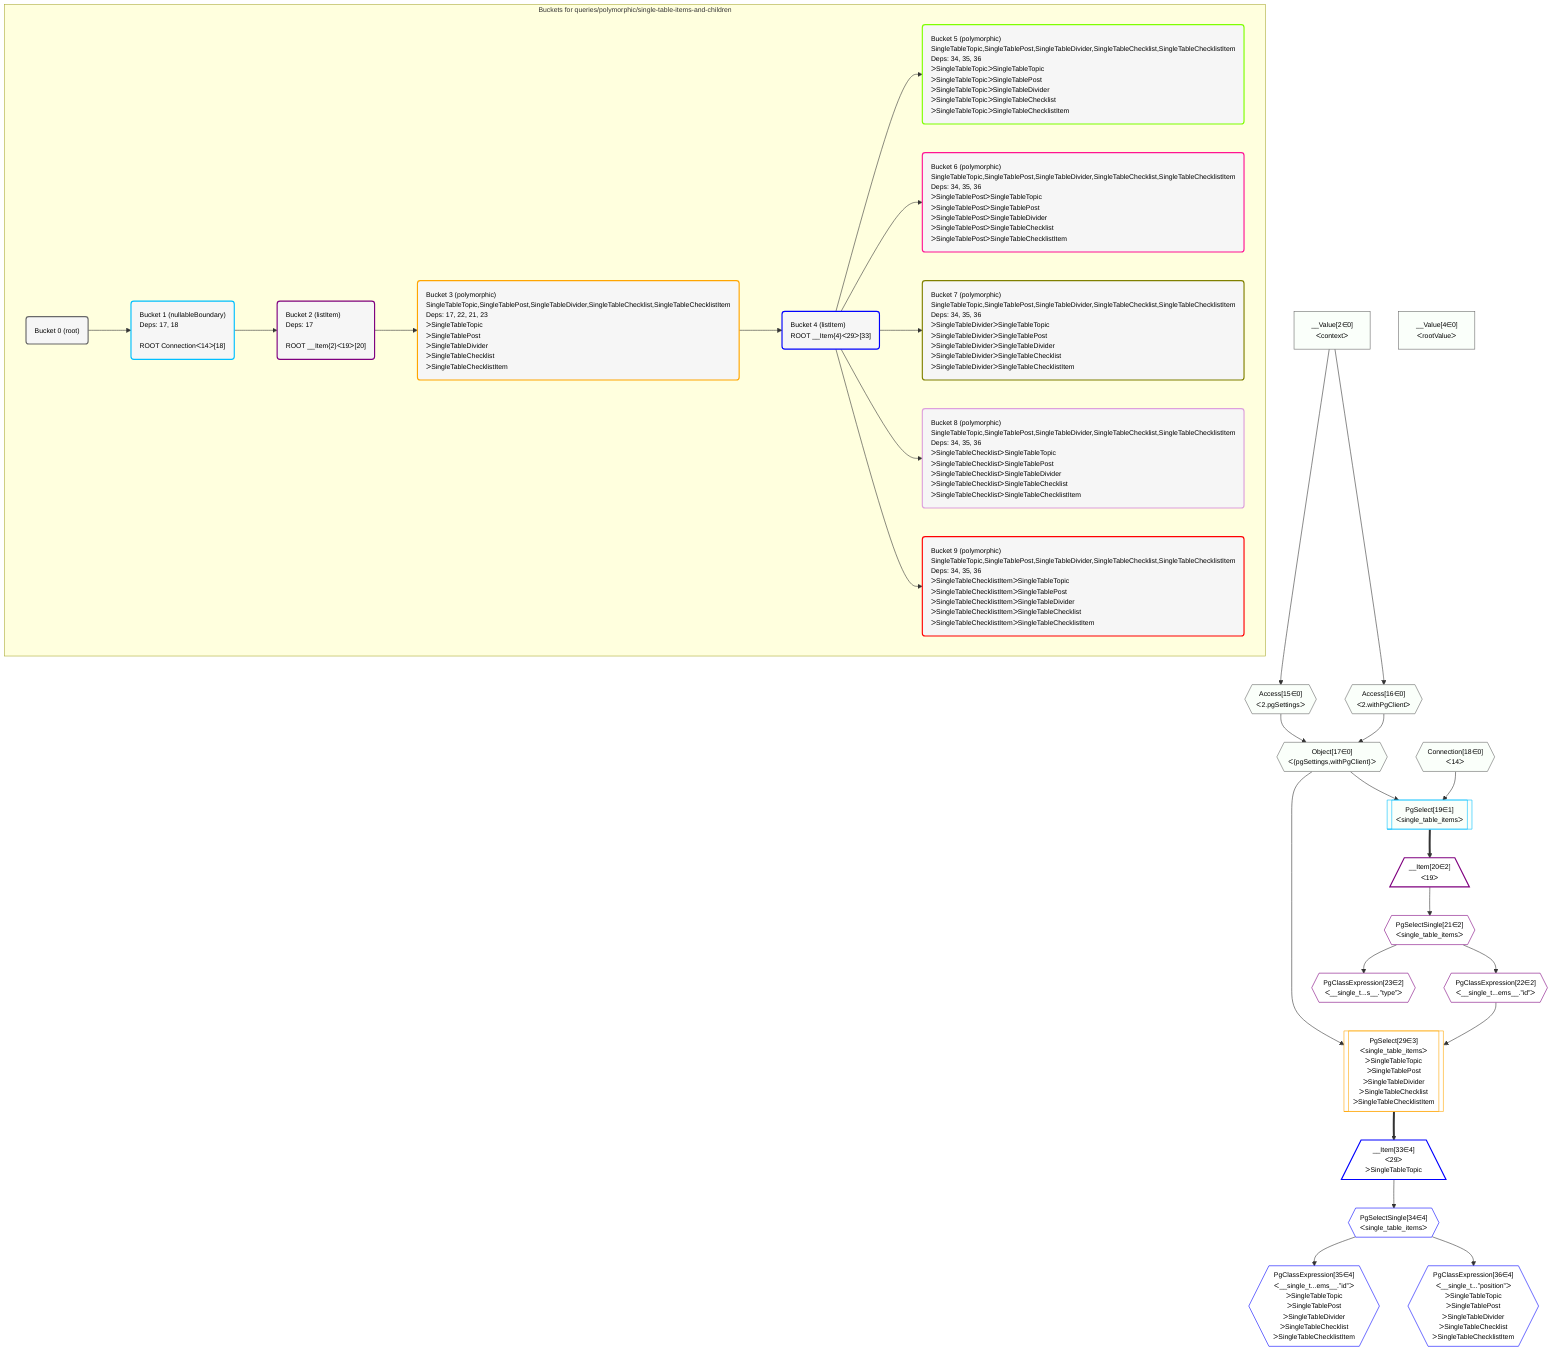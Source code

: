 %%{init: {'themeVariables': { 'fontSize': '12px'}}}%%
graph TD
    classDef path fill:#eee,stroke:#000,color:#000
    classDef plan fill:#fff,stroke-width:1px,color:#000
    classDef itemplan fill:#fff,stroke-width:2px,color:#000
    classDef unbatchedplan fill:#dff,stroke-width:1px,color:#000
    classDef sideeffectplan fill:#fcc,stroke-width:2px,color:#000
    classDef bucket fill:#f6f6f6,color:#000,stroke-width:2px,text-align:left


    %% plan dependencies
    Object17{{"Object[17∈0]<br />ᐸ{pgSettings,withPgClient}ᐳ"}}:::plan
    Access15{{"Access[15∈0]<br />ᐸ2.pgSettingsᐳ"}}:::plan
    Access16{{"Access[16∈0]<br />ᐸ2.withPgClientᐳ"}}:::plan
    Access15 & Access16 --> Object17
    __Value2["__Value[2∈0]<br />ᐸcontextᐳ"]:::plan
    __Value2 --> Access15
    __Value2 --> Access16
    __Value4["__Value[4∈0]<br />ᐸrootValueᐳ"]:::plan
    Connection18{{"Connection[18∈0]<br />ᐸ14ᐳ"}}:::plan
    PgSelect19[["PgSelect[19∈1]<br />ᐸsingle_table_itemsᐳ"]]:::plan
    Object17 & Connection18 --> PgSelect19
    __Item20[/"__Item[20∈2]<br />ᐸ19ᐳ"\]:::itemplan
    PgSelect19 ==> __Item20
    PgSelectSingle21{{"PgSelectSingle[21∈2]<br />ᐸsingle_table_itemsᐳ"}}:::plan
    __Item20 --> PgSelectSingle21
    PgClassExpression22{{"PgClassExpression[22∈2]<br />ᐸ__single_t...ems__.”id”ᐳ"}}:::plan
    PgSelectSingle21 --> PgClassExpression22
    PgClassExpression23{{"PgClassExpression[23∈2]<br />ᐸ__single_t...s__.”type”ᐳ"}}:::plan
    PgSelectSingle21 --> PgClassExpression23
    PgSelect29[["PgSelect[29∈3]<br />ᐸsingle_table_itemsᐳ<br />ᐳSingleTableTopic<br />ᐳSingleTablePost<br />ᐳSingleTableDivider<br />ᐳSingleTableChecklist<br />ᐳSingleTableChecklistItem"]]:::plan
    Object17 & PgClassExpression22 --> PgSelect29
    __Item33[/"__Item[33∈4]<br />ᐸ29ᐳ<br />ᐳSingleTableTopic"\]:::itemplan
    PgSelect29 ==> __Item33
    PgSelectSingle34{{"PgSelectSingle[34∈4]<br />ᐸsingle_table_itemsᐳ"}}:::plan
    __Item33 --> PgSelectSingle34
    PgClassExpression35{{"PgClassExpression[35∈4]<br />ᐸ__single_t...ems__.”id”ᐳ<br />ᐳSingleTableTopic<br />ᐳSingleTablePost<br />ᐳSingleTableDivider<br />ᐳSingleTableChecklist<br />ᐳSingleTableChecklistItem"}}:::plan
    PgSelectSingle34 --> PgClassExpression35
    PgClassExpression36{{"PgClassExpression[36∈4]<br />ᐸ__single_t...”position”ᐳ<br />ᐳSingleTableTopic<br />ᐳSingleTablePost<br />ᐳSingleTableDivider<br />ᐳSingleTableChecklist<br />ᐳSingleTableChecklistItem"}}:::plan
    PgSelectSingle34 --> PgClassExpression36

    %% define steps

    subgraph "Buckets for queries/polymorphic/single-table-items-and-children"
    Bucket0("Bucket 0 (root)"):::bucket
    classDef bucket0 stroke:#696969
    class Bucket0,__Value2,__Value4,Access15,Access16,Object17,Connection18 bucket0
    Bucket1("Bucket 1 (nullableBoundary)<br />Deps: 17, 18<br /><br />ROOT Connectionᐸ14ᐳ[18]"):::bucket
    classDef bucket1 stroke:#00bfff
    class Bucket1,PgSelect19 bucket1
    Bucket2("Bucket 2 (listItem)<br />Deps: 17<br /><br />ROOT __Item{2}ᐸ19ᐳ[20]"):::bucket
    classDef bucket2 stroke:#7f007f
    class Bucket2,__Item20,PgSelectSingle21,PgClassExpression22,PgClassExpression23 bucket2
    Bucket3("Bucket 3 (polymorphic)<br />SingleTableTopic,SingleTablePost,SingleTableDivider,SingleTableChecklist,SingleTableChecklistItem<br />Deps: 17, 22, 21, 23<br />ᐳSingleTableTopic<br />ᐳSingleTablePost<br />ᐳSingleTableDivider<br />ᐳSingleTableChecklist<br />ᐳSingleTableChecklistItem"):::bucket
    classDef bucket3 stroke:#ffa500
    class Bucket3,PgSelect29 bucket3
    Bucket4("Bucket 4 (listItem)<br />ROOT __Item{4}ᐸ29ᐳ[33]"):::bucket
    classDef bucket4 stroke:#0000ff
    class Bucket4,__Item33,PgSelectSingle34,PgClassExpression35,PgClassExpression36 bucket4
    Bucket5("Bucket 5 (polymorphic)<br />SingleTableTopic,SingleTablePost,SingleTableDivider,SingleTableChecklist,SingleTableChecklistItem<br />Deps: 34, 35, 36<br />ᐳSingleTableTopicᐳSingleTableTopic<br />ᐳSingleTableTopicᐳSingleTablePost<br />ᐳSingleTableTopicᐳSingleTableDivider<br />ᐳSingleTableTopicᐳSingleTableChecklist<br />ᐳSingleTableTopicᐳSingleTableChecklistItem"):::bucket
    classDef bucket5 stroke:#7fff00
    class Bucket5 bucket5
    Bucket6("Bucket 6 (polymorphic)<br />SingleTableTopic,SingleTablePost,SingleTableDivider,SingleTableChecklist,SingleTableChecklistItem<br />Deps: 34, 35, 36<br />ᐳSingleTablePostᐳSingleTableTopic<br />ᐳSingleTablePostᐳSingleTablePost<br />ᐳSingleTablePostᐳSingleTableDivider<br />ᐳSingleTablePostᐳSingleTableChecklist<br />ᐳSingleTablePostᐳSingleTableChecklistItem"):::bucket
    classDef bucket6 stroke:#ff1493
    class Bucket6 bucket6
    Bucket7("Bucket 7 (polymorphic)<br />SingleTableTopic,SingleTablePost,SingleTableDivider,SingleTableChecklist,SingleTableChecklistItem<br />Deps: 34, 35, 36<br />ᐳSingleTableDividerᐳSingleTableTopic<br />ᐳSingleTableDividerᐳSingleTablePost<br />ᐳSingleTableDividerᐳSingleTableDivider<br />ᐳSingleTableDividerᐳSingleTableChecklist<br />ᐳSingleTableDividerᐳSingleTableChecklistItem"):::bucket
    classDef bucket7 stroke:#808000
    class Bucket7 bucket7
    Bucket8("Bucket 8 (polymorphic)<br />SingleTableTopic,SingleTablePost,SingleTableDivider,SingleTableChecklist,SingleTableChecklistItem<br />Deps: 34, 35, 36<br />ᐳSingleTableChecklistᐳSingleTableTopic<br />ᐳSingleTableChecklistᐳSingleTablePost<br />ᐳSingleTableChecklistᐳSingleTableDivider<br />ᐳSingleTableChecklistᐳSingleTableChecklist<br />ᐳSingleTableChecklistᐳSingleTableChecklistItem"):::bucket
    classDef bucket8 stroke:#dda0dd
    class Bucket8 bucket8
    Bucket9("Bucket 9 (polymorphic)<br />SingleTableTopic,SingleTablePost,SingleTableDivider,SingleTableChecklist,SingleTableChecklistItem<br />Deps: 34, 35, 36<br />ᐳSingleTableChecklistItemᐳSingleTableTopic<br />ᐳSingleTableChecklistItemᐳSingleTablePost<br />ᐳSingleTableChecklistItemᐳSingleTableDivider<br />ᐳSingleTableChecklistItemᐳSingleTableChecklist<br />ᐳSingleTableChecklistItemᐳSingleTableChecklistItem"):::bucket
    classDef bucket9 stroke:#ff0000
    class Bucket9 bucket9
    Bucket0 --> Bucket1
    Bucket1 --> Bucket2
    Bucket2 --> Bucket3
    Bucket3 --> Bucket4
    Bucket4 --> Bucket5 & Bucket6 & Bucket7 & Bucket8 & Bucket9
    classDef unary fill:#fafffa,borderWidth:8px
    class Object17,Access15,Access16,__Value2,__Value4,Connection18,PgSelect19 unary
    end